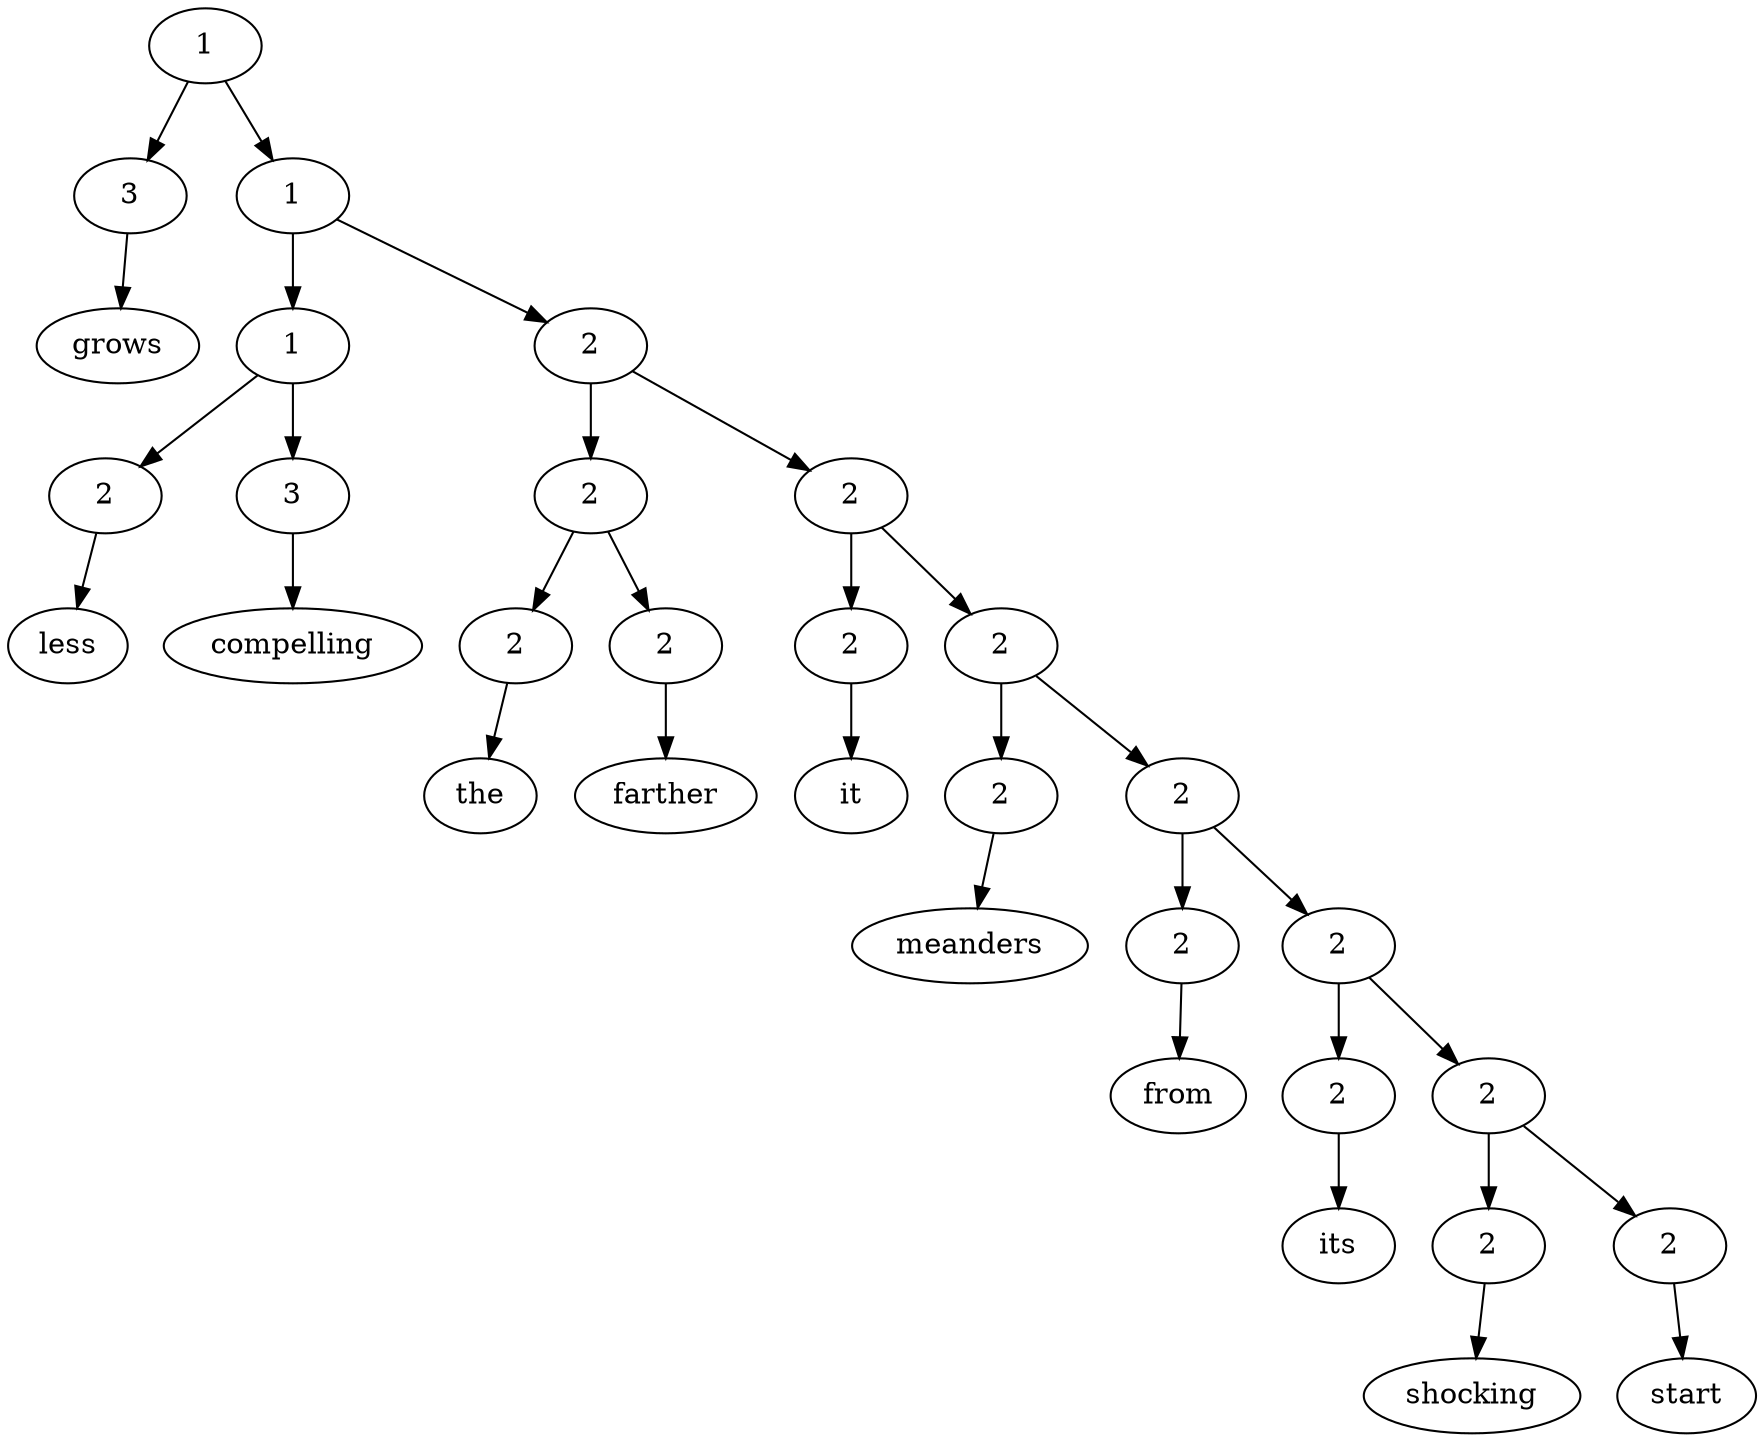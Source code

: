 digraph G{Node0 [label="1"]
Node0 -> Node1
Node0 -> Node3
Node1 [label="3"]
Node1 -> Node2
Node3 [label="1"]
Node3 -> Node4
Node3 -> Node9
Node2 [label="grows"]
Node4 [label="1"]
Node4 -> Node5
Node4 -> Node7
Node9 [label="2"]
Node9 -> Node10
Node9 -> Node15
Node5 [label="2"]
Node5 -> Node6
Node7 [label="3"]
Node7 -> Node8
Node10 [label="2"]
Node10 -> Node11
Node10 -> Node13
Node15 [label="2"]
Node15 -> Node16
Node15 -> Node18
Node6 [label="less"]
Node8 [label="compelling"]
Node11 [label="2"]
Node11 -> Node12
Node13 [label="2"]
Node13 -> Node14
Node16 [label="2"]
Node16 -> Node17
Node18 [label="2"]
Node18 -> Node19
Node18 -> Node21
Node12 [label="the"]
Node14 [label="farther"]
Node17 [label="it"]
Node19 [label="2"]
Node19 -> Node20
Node21 [label="2"]
Node21 -> Node22
Node21 -> Node24
Node20 [label="meanders"]
Node22 [label="2"]
Node22 -> Node23
Node24 [label="2"]
Node24 -> Node25
Node24 -> Node27
Node23 [label="from"]
Node25 [label="2"]
Node25 -> Node26
Node27 [label="2"]
Node27 -> Node28
Node27 -> Node30
Node26 [label="its"]
Node28 [label="2"]
Node28 -> Node29
Node30 [label="2"]
Node30 -> Node31
Node29 [label="shocking"]
Node31 [label="start"]
}